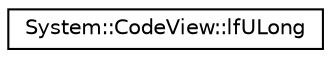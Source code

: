 digraph G
{
  edge [fontname="Helvetica",fontsize="10",labelfontname="Helvetica",labelfontsize="10"];
  node [fontname="Helvetica",fontsize="10",shape=record];
  rankdir="LR";
  Node1 [label="System::CodeView::lfULong",height=0.2,width=0.4,color="black", fillcolor="white", style="filled",URL="$struct_system_1_1_code_view_1_1lf_u_long.html"];
}
